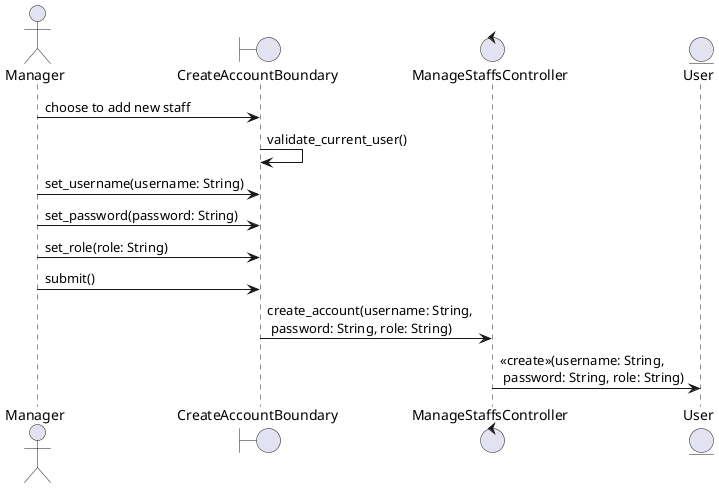 @startuml

actor Manager as A
boundary CreateAccountBoundary as B2
control ManageStaffsController as C
entity User as E

A -> B2: choose to add new staff
B2 -> B2: validate_current_user()
A -> B2: set_username(username: String)
A -> B2: set_password(password: String)
A -> B2: set_role(role: String)
A -> B2: submit()
B2 -> C: create_account(username: String, \n password: String, role: String)
C -> E: <<create>>(username: String, \n password: String, role: String)

@enduml